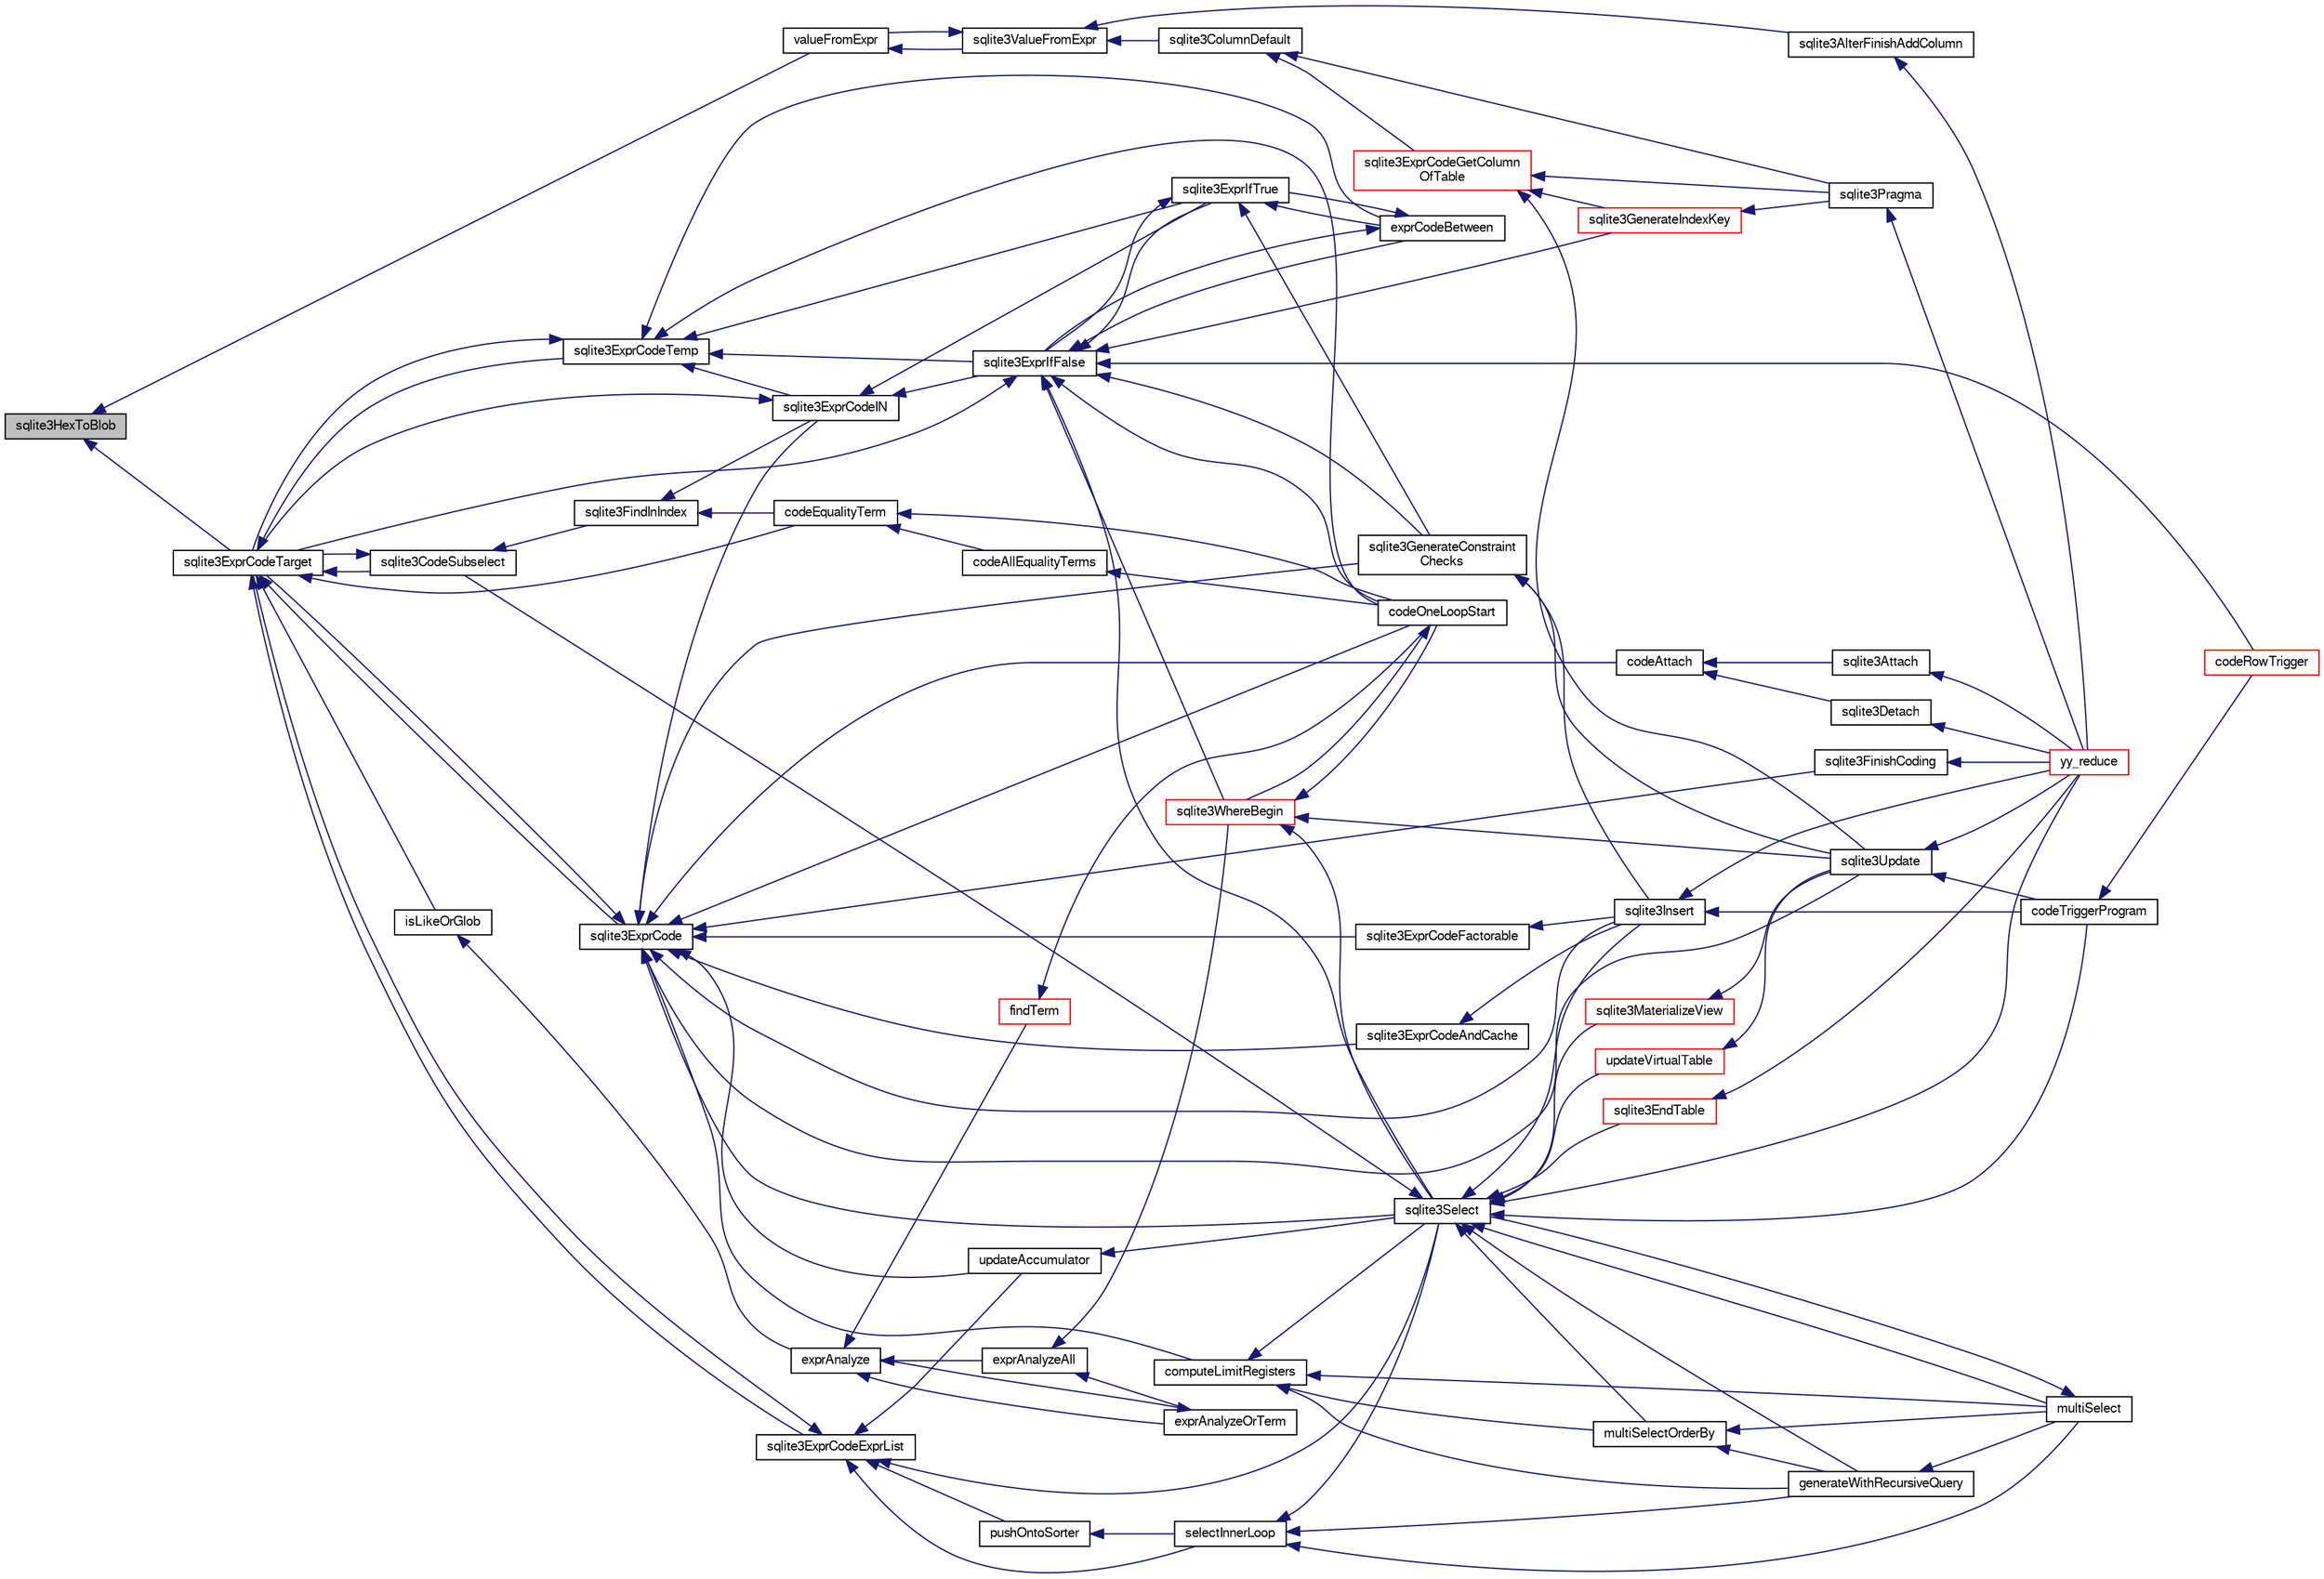 digraph "sqlite3HexToBlob"
{
  edge [fontname="FreeSans",fontsize="10",labelfontname="FreeSans",labelfontsize="10"];
  node [fontname="FreeSans",fontsize="10",shape=record];
  rankdir="LR";
  Node563399 [label="sqlite3HexToBlob",height=0.2,width=0.4,color="black", fillcolor="grey75", style="filled", fontcolor="black"];
  Node563399 -> Node563400 [dir="back",color="midnightblue",fontsize="10",style="solid",fontname="FreeSans"];
  Node563400 [label="valueFromExpr",height=0.2,width=0.4,color="black", fillcolor="white", style="filled",URL="$sqlite3_8c.html#a08f91b27c0189e8b5bcdea6537466b7c"];
  Node563400 -> Node563401 [dir="back",color="midnightblue",fontsize="10",style="solid",fontname="FreeSans"];
  Node563401 [label="sqlite3ValueFromExpr",height=0.2,width=0.4,color="black", fillcolor="white", style="filled",URL="$sqlite3_8c.html#af103c812684544760641a1cd4d9745df"];
  Node563401 -> Node563400 [dir="back",color="midnightblue",fontsize="10",style="solid",fontname="FreeSans"];
  Node563401 -> Node563402 [dir="back",color="midnightblue",fontsize="10",style="solid",fontname="FreeSans"];
  Node563402 [label="sqlite3AlterFinishAddColumn",height=0.2,width=0.4,color="black", fillcolor="white", style="filled",URL="$sqlite3_8c.html#a392e1e5be904b01216faae16a77c2c31"];
  Node563402 -> Node563403 [dir="back",color="midnightblue",fontsize="10",style="solid",fontname="FreeSans"];
  Node563403 [label="yy_reduce",height=0.2,width=0.4,color="red", fillcolor="white", style="filled",URL="$sqlite3_8c.html#a7c419a9b25711c666a9a2449ef377f14"];
  Node563401 -> Node563405 [dir="back",color="midnightblue",fontsize="10",style="solid",fontname="FreeSans"];
  Node563405 [label="sqlite3ColumnDefault",height=0.2,width=0.4,color="black", fillcolor="white", style="filled",URL="$sqlite3_8c.html#a59f47949957801afdf53735549eacc7d"];
  Node563405 -> Node563406 [dir="back",color="midnightblue",fontsize="10",style="solid",fontname="FreeSans"];
  Node563406 [label="sqlite3ExprCodeGetColumn\lOfTable",height=0.2,width=0.4,color="red", fillcolor="white", style="filled",URL="$sqlite3_8c.html#aef676ae689397d0e050eb0a360c32315"];
  Node563406 -> Node563415 [dir="back",color="midnightblue",fontsize="10",style="solid",fontname="FreeSans"];
  Node563415 [label="sqlite3GenerateIndexKey",height=0.2,width=0.4,color="red", fillcolor="white", style="filled",URL="$sqlite3_8c.html#ab85ac93d5c5e6760f45f07897be7f272"];
  Node563415 -> Node563440 [dir="back",color="midnightblue",fontsize="10",style="solid",fontname="FreeSans"];
  Node563440 [label="sqlite3Pragma",height=0.2,width=0.4,color="black", fillcolor="white", style="filled",URL="$sqlite3_8c.html#a111391370f58f8e6a6eca51fd34d62ed"];
  Node563440 -> Node563403 [dir="back",color="midnightblue",fontsize="10",style="solid",fontname="FreeSans"];
  Node563406 -> Node563440 [dir="back",color="midnightblue",fontsize="10",style="solid",fontname="FreeSans"];
  Node563406 -> Node563435 [dir="back",color="midnightblue",fontsize="10",style="solid",fontname="FreeSans"];
  Node563435 [label="sqlite3Update",height=0.2,width=0.4,color="black", fillcolor="white", style="filled",URL="$sqlite3_8c.html#ac5aa67c46e8cc8174566fabe6809fafa"];
  Node563435 -> Node563430 [dir="back",color="midnightblue",fontsize="10",style="solid",fontname="FreeSans"];
  Node563430 [label="codeTriggerProgram",height=0.2,width=0.4,color="black", fillcolor="white", style="filled",URL="$sqlite3_8c.html#a120801f59d9281d201d2ff4b2606836e"];
  Node563430 -> Node563431 [dir="back",color="midnightblue",fontsize="10",style="solid",fontname="FreeSans"];
  Node563431 [label="codeRowTrigger",height=0.2,width=0.4,color="red", fillcolor="white", style="filled",URL="$sqlite3_8c.html#a463cea5aaaf388b560b206570a0022fc"];
  Node563435 -> Node563403 [dir="back",color="midnightblue",fontsize="10",style="solid",fontname="FreeSans"];
  Node563405 -> Node563440 [dir="back",color="midnightblue",fontsize="10",style="solid",fontname="FreeSans"];
  Node563399 -> Node563408 [dir="back",color="midnightblue",fontsize="10",style="solid",fontname="FreeSans"];
  Node563408 [label="sqlite3ExprCodeTarget",height=0.2,width=0.4,color="black", fillcolor="white", style="filled",URL="$sqlite3_8c.html#a4f308397a0a3ed299ed31aaa1ae2a293"];
  Node563408 -> Node563409 [dir="back",color="midnightblue",fontsize="10",style="solid",fontname="FreeSans"];
  Node563409 [label="sqlite3CodeSubselect",height=0.2,width=0.4,color="black", fillcolor="white", style="filled",URL="$sqlite3_8c.html#aa69b46d2204a1d1b110107a1be12ee0c"];
  Node563409 -> Node563410 [dir="back",color="midnightblue",fontsize="10",style="solid",fontname="FreeSans"];
  Node563410 [label="sqlite3FindInIndex",height=0.2,width=0.4,color="black", fillcolor="white", style="filled",URL="$sqlite3_8c.html#af7d8c56ab0231f44bb5f87b3fafeffb2"];
  Node563410 -> Node563411 [dir="back",color="midnightblue",fontsize="10",style="solid",fontname="FreeSans"];
  Node563411 [label="sqlite3ExprCodeIN",height=0.2,width=0.4,color="black", fillcolor="white", style="filled",URL="$sqlite3_8c.html#ad9cf4f5b5ffb90c24a4a0900c8626193"];
  Node563411 -> Node563408 [dir="back",color="midnightblue",fontsize="10",style="solid",fontname="FreeSans"];
  Node563411 -> Node563412 [dir="back",color="midnightblue",fontsize="10",style="solid",fontname="FreeSans"];
  Node563412 [label="sqlite3ExprIfTrue",height=0.2,width=0.4,color="black", fillcolor="white", style="filled",URL="$sqlite3_8c.html#ad93a55237c23e1b743ab1f59df1a1444"];
  Node563412 -> Node563413 [dir="back",color="midnightblue",fontsize="10",style="solid",fontname="FreeSans"];
  Node563413 [label="exprCodeBetween",height=0.2,width=0.4,color="black", fillcolor="white", style="filled",URL="$sqlite3_8c.html#abd053493214542bca8f406f42145d173"];
  Node563413 -> Node563412 [dir="back",color="midnightblue",fontsize="10",style="solid",fontname="FreeSans"];
  Node563413 -> Node563414 [dir="back",color="midnightblue",fontsize="10",style="solid",fontname="FreeSans"];
  Node563414 [label="sqlite3ExprIfFalse",height=0.2,width=0.4,color="black", fillcolor="white", style="filled",URL="$sqlite3_8c.html#af97ecccb5d56e321e118414b08f65b71"];
  Node563414 -> Node563408 [dir="back",color="midnightblue",fontsize="10",style="solid",fontname="FreeSans"];
  Node563414 -> Node563413 [dir="back",color="midnightblue",fontsize="10",style="solid",fontname="FreeSans"];
  Node563414 -> Node563412 [dir="back",color="midnightblue",fontsize="10",style="solid",fontname="FreeSans"];
  Node563414 -> Node563415 [dir="back",color="midnightblue",fontsize="10",style="solid",fontname="FreeSans"];
  Node563414 -> Node563439 [dir="back",color="midnightblue",fontsize="10",style="solid",fontname="FreeSans"];
  Node563439 [label="sqlite3GenerateConstraint\lChecks",height=0.2,width=0.4,color="black", fillcolor="white", style="filled",URL="$sqlite3_8c.html#aef639c1e6a0c0a67ca6e7690ad931bd2"];
  Node563439 -> Node563437 [dir="back",color="midnightblue",fontsize="10",style="solid",fontname="FreeSans"];
  Node563437 [label="sqlite3Insert",height=0.2,width=0.4,color="black", fillcolor="white", style="filled",URL="$sqlite3_8c.html#a5b17c9c2000bae6bdff8e6be48d7dc2b"];
  Node563437 -> Node563430 [dir="back",color="midnightblue",fontsize="10",style="solid",fontname="FreeSans"];
  Node563437 -> Node563403 [dir="back",color="midnightblue",fontsize="10",style="solid",fontname="FreeSans"];
  Node563439 -> Node563435 [dir="back",color="midnightblue",fontsize="10",style="solid",fontname="FreeSans"];
  Node563414 -> Node563445 [dir="back",color="midnightblue",fontsize="10",style="solid",fontname="FreeSans"];
  Node563445 [label="sqlite3Select",height=0.2,width=0.4,color="black", fillcolor="white", style="filled",URL="$sqlite3_8c.html#a2465ee8c956209ba4b272477b7c21a45"];
  Node563445 -> Node563409 [dir="back",color="midnightblue",fontsize="10",style="solid",fontname="FreeSans"];
  Node563445 -> Node563420 [dir="back",color="midnightblue",fontsize="10",style="solid",fontname="FreeSans"];
  Node563420 [label="sqlite3EndTable",height=0.2,width=0.4,color="red", fillcolor="white", style="filled",URL="$sqlite3_8c.html#a7b5f2c66c0f0b6f819d970ca389768b0"];
  Node563420 -> Node563403 [dir="back",color="midnightblue",fontsize="10",style="solid",fontname="FreeSans"];
  Node563445 -> Node563446 [dir="back",color="midnightblue",fontsize="10",style="solid",fontname="FreeSans"];
  Node563446 [label="sqlite3MaterializeView",height=0.2,width=0.4,color="red", fillcolor="white", style="filled",URL="$sqlite3_8c.html#a4557984b0b75f998fb0c3f231c9b1def"];
  Node563446 -> Node563435 [dir="back",color="midnightblue",fontsize="10",style="solid",fontname="FreeSans"];
  Node563445 -> Node563437 [dir="back",color="midnightblue",fontsize="10",style="solid",fontname="FreeSans"];
  Node563445 -> Node563447 [dir="back",color="midnightblue",fontsize="10",style="solid",fontname="FreeSans"];
  Node563447 [label="generateWithRecursiveQuery",height=0.2,width=0.4,color="black", fillcolor="white", style="filled",URL="$sqlite3_8c.html#ade2c3663fa9c3b9676507984b9483942"];
  Node563447 -> Node563448 [dir="back",color="midnightblue",fontsize="10",style="solid",fontname="FreeSans"];
  Node563448 [label="multiSelect",height=0.2,width=0.4,color="black", fillcolor="white", style="filled",URL="$sqlite3_8c.html#a6456c61f3d9b2389738753cedfa24fa7"];
  Node563448 -> Node563445 [dir="back",color="midnightblue",fontsize="10",style="solid",fontname="FreeSans"];
  Node563445 -> Node563448 [dir="back",color="midnightblue",fontsize="10",style="solid",fontname="FreeSans"];
  Node563445 -> Node563449 [dir="back",color="midnightblue",fontsize="10",style="solid",fontname="FreeSans"];
  Node563449 [label="multiSelectOrderBy",height=0.2,width=0.4,color="black", fillcolor="white", style="filled",URL="$sqlite3_8c.html#afcdb8488c6f4dfdadaf9f04bca35b808"];
  Node563449 -> Node563447 [dir="back",color="midnightblue",fontsize="10",style="solid",fontname="FreeSans"];
  Node563449 -> Node563448 [dir="back",color="midnightblue",fontsize="10",style="solid",fontname="FreeSans"];
  Node563445 -> Node563430 [dir="back",color="midnightblue",fontsize="10",style="solid",fontname="FreeSans"];
  Node563445 -> Node563450 [dir="back",color="midnightblue",fontsize="10",style="solid",fontname="FreeSans"];
  Node563450 [label="updateVirtualTable",height=0.2,width=0.4,color="red", fillcolor="white", style="filled",URL="$sqlite3_8c.html#a740220531db9293c39a2cdd7da3f74e1"];
  Node563450 -> Node563435 [dir="back",color="midnightblue",fontsize="10",style="solid",fontname="FreeSans"];
  Node563445 -> Node563403 [dir="back",color="midnightblue",fontsize="10",style="solid",fontname="FreeSans"];
  Node563414 -> Node563431 [dir="back",color="midnightblue",fontsize="10",style="solid",fontname="FreeSans"];
  Node563414 -> Node563451 [dir="back",color="midnightblue",fontsize="10",style="solid",fontname="FreeSans"];
  Node563451 [label="codeOneLoopStart",height=0.2,width=0.4,color="black", fillcolor="white", style="filled",URL="$sqlite3_8c.html#aa868875120b151c169cc79139ed6e008"];
  Node563451 -> Node563442 [dir="back",color="midnightblue",fontsize="10",style="solid",fontname="FreeSans"];
  Node563442 [label="sqlite3WhereBegin",height=0.2,width=0.4,color="red", fillcolor="white", style="filled",URL="$sqlite3_8c.html#acad049f5c9a96a8118cffd5e5ce89f7c"];
  Node563442 -> Node563445 [dir="back",color="midnightblue",fontsize="10",style="solid",fontname="FreeSans"];
  Node563442 -> Node563435 [dir="back",color="midnightblue",fontsize="10",style="solid",fontname="FreeSans"];
  Node563442 -> Node563451 [dir="back",color="midnightblue",fontsize="10",style="solid",fontname="FreeSans"];
  Node563414 -> Node563442 [dir="back",color="midnightblue",fontsize="10",style="solid",fontname="FreeSans"];
  Node563412 -> Node563414 [dir="back",color="midnightblue",fontsize="10",style="solid",fontname="FreeSans"];
  Node563412 -> Node563439 [dir="back",color="midnightblue",fontsize="10",style="solid",fontname="FreeSans"];
  Node563411 -> Node563414 [dir="back",color="midnightblue",fontsize="10",style="solid",fontname="FreeSans"];
  Node563410 -> Node563452 [dir="back",color="midnightblue",fontsize="10",style="solid",fontname="FreeSans"];
  Node563452 [label="codeEqualityTerm",height=0.2,width=0.4,color="black", fillcolor="white", style="filled",URL="$sqlite3_8c.html#ad88a57073f031452c9843e97f15acc47"];
  Node563452 -> Node563453 [dir="back",color="midnightblue",fontsize="10",style="solid",fontname="FreeSans"];
  Node563453 [label="codeAllEqualityTerms",height=0.2,width=0.4,color="black", fillcolor="white", style="filled",URL="$sqlite3_8c.html#a3095598b812500a4efe41bf17cd49381"];
  Node563453 -> Node563451 [dir="back",color="midnightblue",fontsize="10",style="solid",fontname="FreeSans"];
  Node563452 -> Node563451 [dir="back",color="midnightblue",fontsize="10",style="solid",fontname="FreeSans"];
  Node563409 -> Node563408 [dir="back",color="midnightblue",fontsize="10",style="solid",fontname="FreeSans"];
  Node563408 -> Node563454 [dir="back",color="midnightblue",fontsize="10",style="solid",fontname="FreeSans"];
  Node563454 [label="sqlite3ExprCodeTemp",height=0.2,width=0.4,color="black", fillcolor="white", style="filled",URL="$sqlite3_8c.html#a3bc5c1ccb3c5851847e2aeb4a84ae1fc"];
  Node563454 -> Node563411 [dir="back",color="midnightblue",fontsize="10",style="solid",fontname="FreeSans"];
  Node563454 -> Node563408 [dir="back",color="midnightblue",fontsize="10",style="solid",fontname="FreeSans"];
  Node563454 -> Node563413 [dir="back",color="midnightblue",fontsize="10",style="solid",fontname="FreeSans"];
  Node563454 -> Node563412 [dir="back",color="midnightblue",fontsize="10",style="solid",fontname="FreeSans"];
  Node563454 -> Node563414 [dir="back",color="midnightblue",fontsize="10",style="solid",fontname="FreeSans"];
  Node563454 -> Node563451 [dir="back",color="midnightblue",fontsize="10",style="solid",fontname="FreeSans"];
  Node563408 -> Node563455 [dir="back",color="midnightblue",fontsize="10",style="solid",fontname="FreeSans"];
  Node563455 [label="sqlite3ExprCode",height=0.2,width=0.4,color="black", fillcolor="white", style="filled",URL="$sqlite3_8c.html#a75f270fb0b111b86924cca4ea507b417"];
  Node563455 -> Node563411 [dir="back",color="midnightblue",fontsize="10",style="solid",fontname="FreeSans"];
  Node563455 -> Node563408 [dir="back",color="midnightblue",fontsize="10",style="solid",fontname="FreeSans"];
  Node563455 -> Node563456 [dir="back",color="midnightblue",fontsize="10",style="solid",fontname="FreeSans"];
  Node563456 [label="sqlite3ExprCodeFactorable",height=0.2,width=0.4,color="black", fillcolor="white", style="filled",URL="$sqlite3_8c.html#a843f7fd58eec5a683c1fd8435fcd1e84"];
  Node563456 -> Node563437 [dir="back",color="midnightblue",fontsize="10",style="solid",fontname="FreeSans"];
  Node563455 -> Node563457 [dir="back",color="midnightblue",fontsize="10",style="solid",fontname="FreeSans"];
  Node563457 [label="sqlite3ExprCodeAndCache",height=0.2,width=0.4,color="black", fillcolor="white", style="filled",URL="$sqlite3_8c.html#ae3e46527d9b7fc9cb9236d21a5e6b1d8"];
  Node563457 -> Node563437 [dir="back",color="midnightblue",fontsize="10",style="solid",fontname="FreeSans"];
  Node563455 -> Node563458 [dir="back",color="midnightblue",fontsize="10",style="solid",fontname="FreeSans"];
  Node563458 [label="codeAttach",height=0.2,width=0.4,color="black", fillcolor="white", style="filled",URL="$sqlite3_8c.html#ade4e9e30d828a19c191fdcb098676d5b"];
  Node563458 -> Node563459 [dir="back",color="midnightblue",fontsize="10",style="solid",fontname="FreeSans"];
  Node563459 [label="sqlite3Detach",height=0.2,width=0.4,color="black", fillcolor="white", style="filled",URL="$sqlite3_8c.html#ab1a5a0b01c7560aef5e0b8603a68747d"];
  Node563459 -> Node563403 [dir="back",color="midnightblue",fontsize="10",style="solid",fontname="FreeSans"];
  Node563458 -> Node563460 [dir="back",color="midnightblue",fontsize="10",style="solid",fontname="FreeSans"];
  Node563460 [label="sqlite3Attach",height=0.2,width=0.4,color="black", fillcolor="white", style="filled",URL="$sqlite3_8c.html#ae0907fe0b43cc1b4c7e6a16213e8546f"];
  Node563460 -> Node563403 [dir="back",color="midnightblue",fontsize="10",style="solid",fontname="FreeSans"];
  Node563455 -> Node563461 [dir="back",color="midnightblue",fontsize="10",style="solid",fontname="FreeSans"];
  Node563461 [label="sqlite3FinishCoding",height=0.2,width=0.4,color="black", fillcolor="white", style="filled",URL="$sqlite3_8c.html#a651bc5b446c276c092705856d995b278"];
  Node563461 -> Node563403 [dir="back",color="midnightblue",fontsize="10",style="solid",fontname="FreeSans"];
  Node563455 -> Node563437 [dir="back",color="midnightblue",fontsize="10",style="solid",fontname="FreeSans"];
  Node563455 -> Node563439 [dir="back",color="midnightblue",fontsize="10",style="solid",fontname="FreeSans"];
  Node563455 -> Node563462 [dir="back",color="midnightblue",fontsize="10",style="solid",fontname="FreeSans"];
  Node563462 [label="computeLimitRegisters",height=0.2,width=0.4,color="black", fillcolor="white", style="filled",URL="$sqlite3_8c.html#ae9d37055e4905929b6f6cda5461e2f37"];
  Node563462 -> Node563447 [dir="back",color="midnightblue",fontsize="10",style="solid",fontname="FreeSans"];
  Node563462 -> Node563448 [dir="back",color="midnightblue",fontsize="10",style="solid",fontname="FreeSans"];
  Node563462 -> Node563449 [dir="back",color="midnightblue",fontsize="10",style="solid",fontname="FreeSans"];
  Node563462 -> Node563445 [dir="back",color="midnightblue",fontsize="10",style="solid",fontname="FreeSans"];
  Node563455 -> Node563463 [dir="back",color="midnightblue",fontsize="10",style="solid",fontname="FreeSans"];
  Node563463 [label="updateAccumulator",height=0.2,width=0.4,color="black", fillcolor="white", style="filled",URL="$sqlite3_8c.html#a1681660dd3ecd50c8727d6e56a537bd9"];
  Node563463 -> Node563445 [dir="back",color="midnightblue",fontsize="10",style="solid",fontname="FreeSans"];
  Node563455 -> Node563445 [dir="back",color="midnightblue",fontsize="10",style="solid",fontname="FreeSans"];
  Node563455 -> Node563435 [dir="back",color="midnightblue",fontsize="10",style="solid",fontname="FreeSans"];
  Node563455 -> Node563451 [dir="back",color="midnightblue",fontsize="10",style="solid",fontname="FreeSans"];
  Node563408 -> Node563464 [dir="back",color="midnightblue",fontsize="10",style="solid",fontname="FreeSans"];
  Node563464 [label="sqlite3ExprCodeExprList",height=0.2,width=0.4,color="black", fillcolor="white", style="filled",URL="$sqlite3_8c.html#a05b2b3dc3de7565de24eb3a2ff4e9566"];
  Node563464 -> Node563408 [dir="back",color="midnightblue",fontsize="10",style="solid",fontname="FreeSans"];
  Node563464 -> Node563465 [dir="back",color="midnightblue",fontsize="10",style="solid",fontname="FreeSans"];
  Node563465 [label="pushOntoSorter",height=0.2,width=0.4,color="black", fillcolor="white", style="filled",URL="$sqlite3_8c.html#a4555397beb584a386e7739cf022a6651"];
  Node563465 -> Node563466 [dir="back",color="midnightblue",fontsize="10",style="solid",fontname="FreeSans"];
  Node563466 [label="selectInnerLoop",height=0.2,width=0.4,color="black", fillcolor="white", style="filled",URL="$sqlite3_8c.html#ababe0933661ebe67eb0e6074bb1fd411"];
  Node563466 -> Node563447 [dir="back",color="midnightblue",fontsize="10",style="solid",fontname="FreeSans"];
  Node563466 -> Node563448 [dir="back",color="midnightblue",fontsize="10",style="solid",fontname="FreeSans"];
  Node563466 -> Node563445 [dir="back",color="midnightblue",fontsize="10",style="solid",fontname="FreeSans"];
  Node563464 -> Node563466 [dir="back",color="midnightblue",fontsize="10",style="solid",fontname="FreeSans"];
  Node563464 -> Node563463 [dir="back",color="midnightblue",fontsize="10",style="solid",fontname="FreeSans"];
  Node563464 -> Node563445 [dir="back",color="midnightblue",fontsize="10",style="solid",fontname="FreeSans"];
  Node563408 -> Node563467 [dir="back",color="midnightblue",fontsize="10",style="solid",fontname="FreeSans"];
  Node563467 [label="isLikeOrGlob",height=0.2,width=0.4,color="black", fillcolor="white", style="filled",URL="$sqlite3_8c.html#a6c38e495198bf8976f68d1a6ebd74a50"];
  Node563467 -> Node563468 [dir="back",color="midnightblue",fontsize="10",style="solid",fontname="FreeSans"];
  Node563468 [label="exprAnalyze",height=0.2,width=0.4,color="black", fillcolor="white", style="filled",URL="$sqlite3_8c.html#acb10e48c9a4184a4edd9bfd5b14ad0b7"];
  Node563468 -> Node563469 [dir="back",color="midnightblue",fontsize="10",style="solid",fontname="FreeSans"];
  Node563469 [label="findTerm",height=0.2,width=0.4,color="red", fillcolor="white", style="filled",URL="$sqlite3_8c.html#af26eb1eed85001fcf29fa189b631ac4b"];
  Node563469 -> Node563451 [dir="back",color="midnightblue",fontsize="10",style="solid",fontname="FreeSans"];
  Node563468 -> Node563474 [dir="back",color="midnightblue",fontsize="10",style="solid",fontname="FreeSans"];
  Node563474 [label="exprAnalyzeAll",height=0.2,width=0.4,color="black", fillcolor="white", style="filled",URL="$sqlite3_8c.html#a2e7a957af98e240fa68e34d6ff639437"];
  Node563474 -> Node563475 [dir="back",color="midnightblue",fontsize="10",style="solid",fontname="FreeSans"];
  Node563475 [label="exprAnalyzeOrTerm",height=0.2,width=0.4,color="black", fillcolor="white", style="filled",URL="$sqlite3_8c.html#ab95cabd8b51cb2291b5bef0c4a3776d2"];
  Node563475 -> Node563468 [dir="back",color="midnightblue",fontsize="10",style="solid",fontname="FreeSans"];
  Node563474 -> Node563442 [dir="back",color="midnightblue",fontsize="10",style="solid",fontname="FreeSans"];
  Node563468 -> Node563475 [dir="back",color="midnightblue",fontsize="10",style="solid",fontname="FreeSans"];
  Node563408 -> Node563452 [dir="back",color="midnightblue",fontsize="10",style="solid",fontname="FreeSans"];
}

